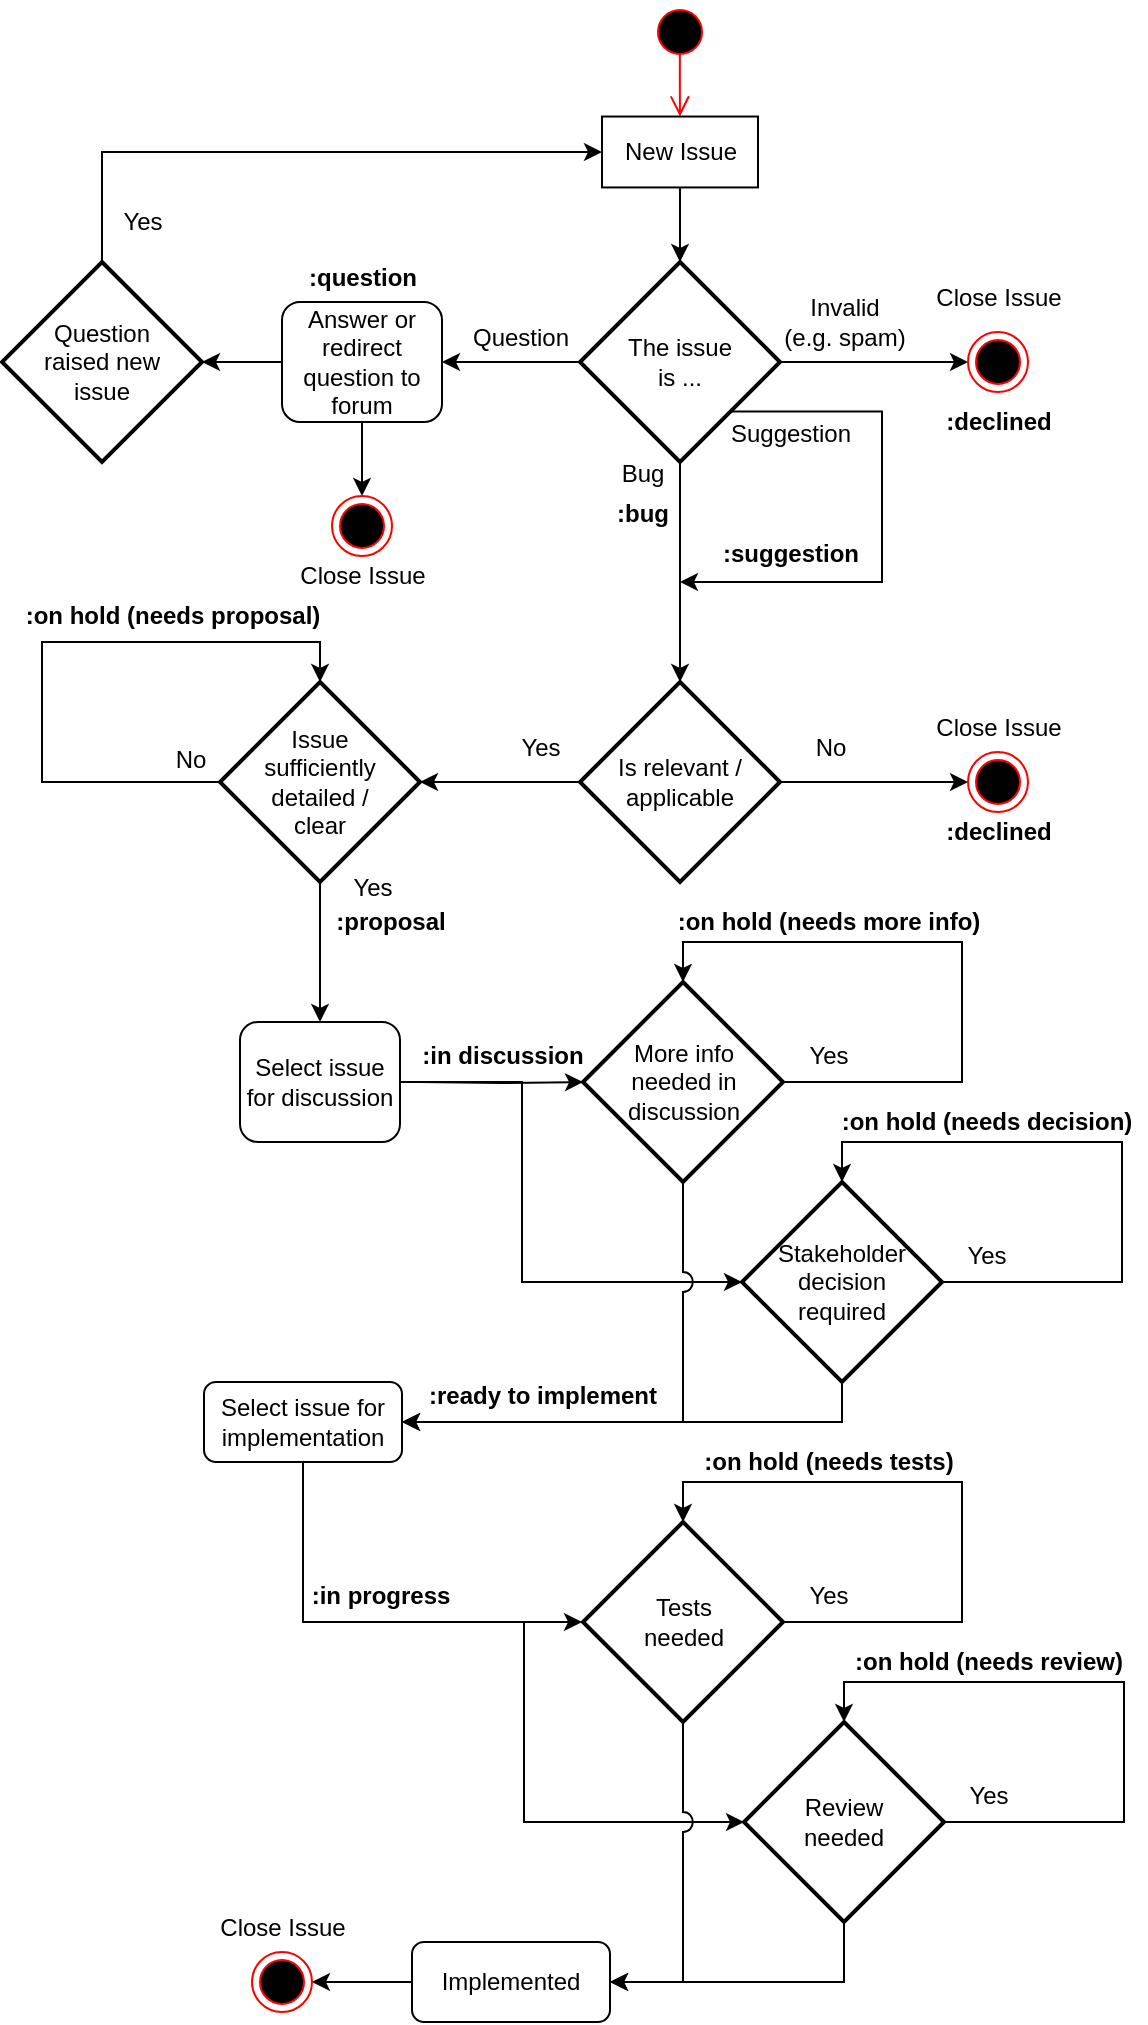 <mxfile version="12.9.11" type="device"><diagram id="apH8rJR4bKpKy5D9_kc9" name="Page-1"><mxGraphModel dx="1186" dy="670" grid="1" gridSize="10" guides="1" tooltips="1" connect="1" arrows="1" fold="1" page="1" pageScale="1" pageWidth="850" pageHeight="1100" math="0" shadow="0"><root><mxCell id="0"/><mxCell id="1" parent="0"/><mxCell id="WGjeJoOMss-FF82OnI7j-1" value="" style="ellipse;html=1;shape=startState;fillColor=#000000;strokeColor=#ff0000;" vertex="1" parent="1"><mxGeometry x="384" y="30" width="30" height="30" as="geometry"/></mxCell><mxCell id="WGjeJoOMss-FF82OnI7j-2" value="" style="edgeStyle=orthogonalEdgeStyle;html=1;verticalAlign=bottom;endArrow=open;endSize=8;strokeColor=#ff0000;entryX=0.5;entryY=0;entryDx=0;entryDy=0;exitX=0.498;exitY=0.851;exitDx=0;exitDy=0;exitPerimeter=0;" edge="1" parent="1" source="WGjeJoOMss-FF82OnI7j-1" target="WGjeJoOMss-FF82OnI7j-9"><mxGeometry relative="1" as="geometry"><mxPoint x="399" y="80" as="targetPoint"/></mxGeometry></mxCell><mxCell id="WGjeJoOMss-FF82OnI7j-3" value="" style="edgeStyle=orthogonalEdgeStyle;rounded=0;orthogonalLoop=1;jettySize=auto;html=1;exitX=0.745;exitY=0.748;exitDx=0;exitDy=0;exitPerimeter=0;" edge="1" parent="1" source="WGjeJoOMss-FF82OnI7j-7"><mxGeometry relative="1" as="geometry"><mxPoint x="399" y="320" as="targetPoint"/><Array as="points"><mxPoint x="500" y="235"/><mxPoint x="500" y="320"/><mxPoint x="399" y="320"/></Array></mxGeometry></mxCell><mxCell id="WGjeJoOMss-FF82OnI7j-4" style="edgeStyle=orthogonalEdgeStyle;rounded=0;orthogonalLoop=1;jettySize=auto;html=1;exitX=0.5;exitY=1;exitDx=0;exitDy=0;exitPerimeter=0;entryX=0.5;entryY=0;entryDx=0;entryDy=0;entryPerimeter=0;" edge="1" parent="1" source="WGjeJoOMss-FF82OnI7j-7" target="WGjeJoOMss-FF82OnI7j-31"><mxGeometry relative="1" as="geometry"><mxPoint x="399" y="300" as="targetPoint"/></mxGeometry></mxCell><mxCell id="WGjeJoOMss-FF82OnI7j-5" style="edgeStyle=orthogonalEdgeStyle;rounded=0;orthogonalLoop=1;jettySize=auto;html=1;exitX=0;exitY=0.5;exitDx=0;exitDy=0;exitPerimeter=0;entryX=1;entryY=0.5;entryDx=0;entryDy=0;" edge="1" parent="1" source="WGjeJoOMss-FF82OnI7j-7" target="WGjeJoOMss-FF82OnI7j-13"><mxGeometry relative="1" as="geometry"><mxPoint x="258" y="209.995" as="targetPoint"/></mxGeometry></mxCell><mxCell id="WGjeJoOMss-FF82OnI7j-6" style="edgeStyle=orthogonalEdgeStyle;rounded=0;orthogonalLoop=1;jettySize=auto;html=1;exitX=1;exitY=0.5;exitDx=0;exitDy=0;exitPerimeter=0;entryX=0;entryY=0.5;entryDx=0;entryDy=0;" edge="1" parent="1" source="WGjeJoOMss-FF82OnI7j-7" target="WGjeJoOMss-FF82OnI7j-15"><mxGeometry relative="1" as="geometry"><mxPoint x="520" y="210.005" as="targetPoint"/></mxGeometry></mxCell><mxCell id="WGjeJoOMss-FF82OnI7j-7" value="The issue&lt;br&gt;is ..." style="strokeWidth=2;html=1;shape=mxgraph.flowchart.decision;whiteSpace=wrap;" vertex="1" parent="1"><mxGeometry x="349" y="160" width="100" height="100" as="geometry"/></mxCell><mxCell id="WGjeJoOMss-FF82OnI7j-8" value="" style="edgeStyle=orthogonalEdgeStyle;rounded=0;orthogonalLoop=1;jettySize=auto;html=1;" edge="1" parent="1" source="WGjeJoOMss-FF82OnI7j-9" target="WGjeJoOMss-FF82OnI7j-7"><mxGeometry relative="1" as="geometry"/></mxCell><mxCell id="WGjeJoOMss-FF82OnI7j-9" value="New Issue" style="html=1;" vertex="1" parent="1"><mxGeometry x="360" y="87.27" width="78" height="35.45" as="geometry"/></mxCell><mxCell id="WGjeJoOMss-FF82OnI7j-10" value="Invalid&lt;br&gt;(e.g. spam)" style="text;html=1;align=center;verticalAlign=middle;resizable=0;points=[];autosize=1;" vertex="1" parent="1"><mxGeometry x="441" y="175" width="80" height="30" as="geometry"/></mxCell><mxCell id="WGjeJoOMss-FF82OnI7j-11" value="Question" style="text;html=1;align=center;verticalAlign=middle;resizable=0;points=[];autosize=1;" vertex="1" parent="1"><mxGeometry x="289" y="188" width="60" height="20" as="geometry"/></mxCell><mxCell id="WGjeJoOMss-FF82OnI7j-12" value="" style="edgeStyle=orthogonalEdgeStyle;rounded=0;orthogonalLoop=1;jettySize=auto;html=1;" edge="1" parent="1" source="WGjeJoOMss-FF82OnI7j-13" target="WGjeJoOMss-FF82OnI7j-19"><mxGeometry relative="1" as="geometry"/></mxCell><mxCell id="WGjeJoOMss-FF82OnI7j-13" value="Answer or redirect question to forum" style="shape=ext;rounded=1;html=1;whiteSpace=wrap;" vertex="1" parent="1"><mxGeometry x="200" y="180" width="80" height="60" as="geometry"/></mxCell><mxCell id="WGjeJoOMss-FF82OnI7j-14" value="" style="group" vertex="1" connectable="0" parent="1"><mxGeometry x="518" y="168" width="80" height="57" as="geometry"/></mxCell><mxCell id="WGjeJoOMss-FF82OnI7j-15" value="" style="ellipse;html=1;shape=endState;fillColor=#000000;strokeColor=#ff0000;" vertex="1" parent="WGjeJoOMss-FF82OnI7j-14"><mxGeometry x="25" y="27" width="30" height="30" as="geometry"/></mxCell><mxCell id="WGjeJoOMss-FF82OnI7j-16" value="Close Issue" style="text;html=1;align=center;verticalAlign=middle;resizable=0;points=[];autosize=1;" vertex="1" parent="WGjeJoOMss-FF82OnI7j-14"><mxGeometry width="80" height="20" as="geometry"/></mxCell><mxCell id="WGjeJoOMss-FF82OnI7j-17" style="edgeStyle=orthogonalEdgeStyle;rounded=0;orthogonalLoop=1;jettySize=auto;html=1;exitX=0.5;exitY=0;exitDx=0;exitDy=0;exitPerimeter=0;entryX=0;entryY=0.5;entryDx=0;entryDy=0;" edge="1" parent="1" source="WGjeJoOMss-FF82OnI7j-19" target="WGjeJoOMss-FF82OnI7j-9"><mxGeometry relative="1" as="geometry"/></mxCell><mxCell id="WGjeJoOMss-FF82OnI7j-18" style="edgeStyle=orthogonalEdgeStyle;rounded=0;orthogonalLoop=1;jettySize=auto;html=1;entryX=0.5;entryY=0;entryDx=0;entryDy=0;exitX=0.5;exitY=1;exitDx=0;exitDy=0;" edge="1" parent="1" source="WGjeJoOMss-FF82OnI7j-13" target="WGjeJoOMss-FF82OnI7j-22"><mxGeometry relative="1" as="geometry"><mxPoint x="239.667" y="290.0" as="targetPoint"/><mxPoint x="240" y="260" as="sourcePoint"/></mxGeometry></mxCell><mxCell id="WGjeJoOMss-FF82OnI7j-19" value="Question&lt;br&gt;raised new&lt;br&gt;issue" style="strokeWidth=2;html=1;shape=mxgraph.flowchart.decision;whiteSpace=wrap;" vertex="1" parent="1"><mxGeometry x="60" y="160" width="100" height="100" as="geometry"/></mxCell><mxCell id="WGjeJoOMss-FF82OnI7j-20" value="Yes" style="text;html=1;align=center;verticalAlign=middle;resizable=0;points=[];autosize=1;" vertex="1" parent="1"><mxGeometry x="110" y="130" width="40" height="20" as="geometry"/></mxCell><mxCell id="WGjeJoOMss-FF82OnI7j-21" value="" style="group" vertex="1" connectable="0" parent="1"><mxGeometry x="200" y="250" width="80" height="57" as="geometry"/></mxCell><mxCell id="WGjeJoOMss-FF82OnI7j-22" value="" style="ellipse;html=1;shape=endState;fillColor=#000000;strokeColor=#ff0000;" vertex="1" parent="WGjeJoOMss-FF82OnI7j-21"><mxGeometry x="25" y="27" width="30" height="30" as="geometry"/></mxCell><mxCell id="WGjeJoOMss-FF82OnI7j-23" value="Close Issue" style="text;html=1;align=center;verticalAlign=middle;resizable=0;points=[];autosize=1;" vertex="1" parent="1"><mxGeometry x="200" y="307" width="80" height="20" as="geometry"/></mxCell><mxCell id="WGjeJoOMss-FF82OnI7j-24" value="Bug" style="text;html=1;align=center;verticalAlign=middle;resizable=0;points=[];autosize=1;" vertex="1" parent="1"><mxGeometry x="360" y="256" width="40" height="20" as="geometry"/></mxCell><mxCell id="WGjeJoOMss-FF82OnI7j-25" value="Suggestion" style="text;html=1;align=center;verticalAlign=middle;resizable=0;points=[];autosize=1;" vertex="1" parent="1"><mxGeometry x="414" y="236" width="80" height="20" as="geometry"/></mxCell><mxCell id="WGjeJoOMss-FF82OnI7j-26" value="&lt;b style=&quot;font-style: normal&quot;&gt;:question&lt;/b&gt;" style="text;html=1;align=center;verticalAlign=middle;resizable=0;points=[];autosize=1;fontStyle=2" vertex="1" parent="1"><mxGeometry x="205" y="158" width="70" height="20" as="geometry"/></mxCell><mxCell id="WGjeJoOMss-FF82OnI7j-27" value="&lt;b style=&quot;font-style: normal&quot;&gt;:bug&lt;/b&gt;" style="text;html=1;align=center;verticalAlign=middle;resizable=0;points=[];autosize=1;fontStyle=2" vertex="1" parent="1"><mxGeometry x="360" y="276" width="40" height="20" as="geometry"/></mxCell><mxCell id="WGjeJoOMss-FF82OnI7j-28" value="&lt;b style=&quot;font-style: normal&quot;&gt;:suggestion&lt;/b&gt;" style="text;html=1;align=center;verticalAlign=middle;resizable=0;points=[];autosize=1;fontStyle=2" vertex="1" parent="1"><mxGeometry x="414" y="296" width="80" height="20" as="geometry"/></mxCell><mxCell id="WGjeJoOMss-FF82OnI7j-29" value="" style="edgeStyle=orthogonalEdgeStyle;rounded=0;orthogonalLoop=1;jettySize=auto;html=1;fontColor=#FF0000;entryX=0;entryY=0.5;entryDx=0;entryDy=0;" edge="1" parent="1" source="WGjeJoOMss-FF82OnI7j-31" target="WGjeJoOMss-FF82OnI7j-38"><mxGeometry relative="1" as="geometry"><mxPoint x="529" y="407" as="targetPoint"/></mxGeometry></mxCell><mxCell id="WGjeJoOMss-FF82OnI7j-30" value="" style="edgeStyle=orthogonalEdgeStyle;rounded=0;orthogonalLoop=1;jettySize=auto;html=1;fontColor=#FF0000;" edge="1" parent="1" source="WGjeJoOMss-FF82OnI7j-31" target="WGjeJoOMss-FF82OnI7j-34"><mxGeometry relative="1" as="geometry"/></mxCell><mxCell id="WGjeJoOMss-FF82OnI7j-31" value="Is relevant / applicable" style="strokeWidth=2;html=1;shape=mxgraph.flowchart.decision;whiteSpace=wrap;" vertex="1" parent="1"><mxGeometry x="349" y="370" width="100" height="100" as="geometry"/></mxCell><mxCell id="WGjeJoOMss-FF82OnI7j-32" value="" style="edgeStyle=orthogonalEdgeStyle;rounded=0;orthogonalLoop=1;jettySize=auto;html=1;fontColor=#FF0000;exitX=0;exitY=0.5;exitDx=0;exitDy=0;exitPerimeter=0;entryX=0.5;entryY=0;entryDx=0;entryDy=0;entryPerimeter=0;" edge="1" parent="1" source="WGjeJoOMss-FF82OnI7j-34" target="WGjeJoOMss-FF82OnI7j-34"><mxGeometry relative="1" as="geometry"><mxPoint x="140" y="470" as="targetPoint"/><Array as="points"><mxPoint x="80" y="420"/><mxPoint x="80" y="350"/><mxPoint x="219" y="350"/></Array></mxGeometry></mxCell><mxCell id="WGjeJoOMss-FF82OnI7j-33" value="" style="edgeStyle=orthogonalEdgeStyle;rounded=0;orthogonalLoop=1;jettySize=auto;html=1;fontColor=#FF0000;entryX=0.5;entryY=0;entryDx=0;entryDy=0;" edge="1" parent="1" source="WGjeJoOMss-FF82OnI7j-34" target="WGjeJoOMss-FF82OnI7j-60"><mxGeometry relative="1" as="geometry"><mxPoint x="219" y="520" as="targetPoint"/></mxGeometry></mxCell><mxCell id="WGjeJoOMss-FF82OnI7j-34" value="Issue&lt;br&gt;sufficiently&lt;br&gt;detailed /&lt;br&gt;clear" style="strokeWidth=2;html=1;shape=mxgraph.flowchart.decision;whiteSpace=wrap;" vertex="1" parent="1"><mxGeometry x="169" y="370" width="100" height="100" as="geometry"/></mxCell><mxCell id="WGjeJoOMss-FF82OnI7j-35" value="No" style="text;html=1;align=center;verticalAlign=middle;resizable=0;points=[];autosize=1;" vertex="1" parent="1"><mxGeometry x="459" y="393" width="30" height="20" as="geometry"/></mxCell><mxCell id="WGjeJoOMss-FF82OnI7j-36" value="" style="group" vertex="1" connectable="0" parent="1"><mxGeometry x="518" y="383" width="80" height="52" as="geometry"/></mxCell><mxCell id="WGjeJoOMss-FF82OnI7j-37" value="Close Issue" style="text;html=1;align=center;verticalAlign=middle;resizable=0;points=[];autosize=1;" vertex="1" parent="WGjeJoOMss-FF82OnI7j-36"><mxGeometry width="80" height="20" as="geometry"/></mxCell><mxCell id="WGjeJoOMss-FF82OnI7j-38" value="" style="ellipse;html=1;shape=endState;fillColor=#000000;strokeColor=#ff0000;" vertex="1" parent="WGjeJoOMss-FF82OnI7j-36"><mxGeometry x="25" y="22" width="30" height="30" as="geometry"/></mxCell><mxCell id="WGjeJoOMss-FF82OnI7j-39" value="&lt;b style=&quot;font-style: normal&quot;&gt;:declined&lt;/b&gt;" style="text;html=1;align=center;verticalAlign=middle;resizable=0;points=[];autosize=1;fontStyle=2" vertex="1" parent="1"><mxGeometry x="523" y="230" width="70" height="20" as="geometry"/></mxCell><mxCell id="WGjeJoOMss-FF82OnI7j-40" value="&lt;b style=&quot;font-style: normal&quot;&gt;:declined&lt;/b&gt;" style="text;html=1;align=center;verticalAlign=middle;resizable=0;points=[];autosize=1;fontStyle=2" vertex="1" parent="1"><mxGeometry x="523" y="435" width="70" height="20" as="geometry"/></mxCell><mxCell id="WGjeJoOMss-FF82OnI7j-41" value="Yes" style="text;html=1;align=center;verticalAlign=middle;resizable=0;points=[];autosize=1;" vertex="1" parent="1"><mxGeometry x="309" y="393" width="40" height="20" as="geometry"/></mxCell><mxCell id="WGjeJoOMss-FF82OnI7j-42" value="No" style="text;html=1;align=center;verticalAlign=middle;resizable=0;points=[];autosize=1;" vertex="1" parent="1"><mxGeometry x="139" y="399" width="30" height="20" as="geometry"/></mxCell><mxCell id="WGjeJoOMss-FF82OnI7j-43" value="&lt;b style=&quot;font-style: normal&quot;&gt;:on hold (needs proposal)&lt;/b&gt;" style="text;html=1;align=center;verticalAlign=middle;resizable=0;points=[];autosize=1;fontStyle=2" vertex="1" parent="1"><mxGeometry x="65" y="327" width="160" height="20" as="geometry"/></mxCell><mxCell id="WGjeJoOMss-FF82OnI7j-44" value="Yes" style="text;html=1;align=center;verticalAlign=middle;resizable=0;points=[];autosize=1;" vertex="1" parent="1"><mxGeometry x="225" y="463" width="40" height="20" as="geometry"/></mxCell><mxCell id="WGjeJoOMss-FF82OnI7j-45" value="&lt;b style=&quot;font-style: normal&quot;&gt;:proposal&lt;/b&gt;" style="text;html=1;align=center;verticalAlign=middle;resizable=0;points=[];autosize=1;fontStyle=2" vertex="1" parent="1"><mxGeometry x="219" y="480" width="70" height="20" as="geometry"/></mxCell><mxCell id="WGjeJoOMss-FF82OnI7j-46" value="" style="edgeStyle=orthogonalEdgeStyle;rounded=0;orthogonalLoop=1;jettySize=auto;html=1;fontColor=#FF0000;" edge="1" parent="1" target="WGjeJoOMss-FF82OnI7j-48"><mxGeometry relative="1" as="geometry"><mxPoint x="269" y="570" as="sourcePoint"/></mxGeometry></mxCell><mxCell id="WGjeJoOMss-FF82OnI7j-47" value="" style="edgeStyle=orthogonalEdgeStyle;rounded=0;orthogonalLoop=1;jettySize=auto;html=1;fontColor=#FF0000;entryX=0.5;entryY=0;entryDx=0;entryDy=0;entryPerimeter=0;" edge="1" parent="1" source="WGjeJoOMss-FF82OnI7j-48" target="WGjeJoOMss-FF82OnI7j-48"><mxGeometry relative="1" as="geometry"><mxPoint x="541.5" y="520" as="targetPoint"/><Array as="points"><mxPoint x="540" y="570"/><mxPoint x="540" y="500"/><mxPoint x="401" y="500"/></Array></mxGeometry></mxCell><mxCell id="WGjeJoOMss-FF82OnI7j-48" value="More info&lt;br&gt;needed in&lt;br&gt;discussion" style="strokeWidth=2;html=1;shape=mxgraph.flowchart.decision;whiteSpace=wrap;" vertex="1" parent="1"><mxGeometry x="350.5" y="520" width="100" height="100" as="geometry"/></mxCell><mxCell id="WGjeJoOMss-FF82OnI7j-49" value="&lt;b style=&quot;font-style: normal&quot;&gt;:in discussion&lt;/b&gt;" style="text;html=1;align=center;verticalAlign=middle;resizable=0;points=[];autosize=1;fontStyle=2" vertex="1" parent="1"><mxGeometry x="260" y="547" width="100" height="20" as="geometry"/></mxCell><mxCell id="WGjeJoOMss-FF82OnI7j-50" value="Yes" style="text;html=1;align=center;verticalAlign=middle;resizable=0;points=[];autosize=1;" vertex="1" parent="1"><mxGeometry x="452.5" y="547" width="40" height="20" as="geometry"/></mxCell><mxCell id="WGjeJoOMss-FF82OnI7j-51" value="&lt;b style=&quot;font-style: normal&quot;&gt;:on hold (needs more info)&lt;/b&gt;" style="text;html=1;align=center;verticalAlign=middle;resizable=0;points=[];autosize=1;fontStyle=2" vertex="1" parent="1"><mxGeometry x="387.5" y="480" width="170" height="20" as="geometry"/></mxCell><mxCell id="WGjeJoOMss-FF82OnI7j-52" value="" style="edgeStyle=orthogonalEdgeStyle;rounded=0;orthogonalLoop=1;jettySize=auto;html=1;fontColor=#FF0000;entryX=0;entryY=0.5;entryDx=0;entryDy=0;entryPerimeter=0;exitX=1;exitY=0.5;exitDx=0;exitDy=0;" edge="1" parent="1" source="WGjeJoOMss-FF82OnI7j-60" target="WGjeJoOMss-FF82OnI7j-55"><mxGeometry relative="1" as="geometry"><mxPoint x="270" y="570" as="sourcePoint"/><mxPoint x="360" y="650" as="targetPoint"/><Array as="points"><mxPoint x="320" y="570"/><mxPoint x="320" y="670"/></Array></mxGeometry></mxCell><mxCell id="WGjeJoOMss-FF82OnI7j-53" value="" style="edgeStyle=orthogonalEdgeStyle;rounded=0;orthogonalLoop=1;jettySize=auto;html=1;fontColor=#FF0000;entryX=0.5;entryY=0;entryDx=0;entryDy=0;entryPerimeter=0;" edge="1" parent="1" source="WGjeJoOMss-FF82OnI7j-55" target="WGjeJoOMss-FF82OnI7j-55"><mxGeometry relative="1" as="geometry"><mxPoint x="621" y="620" as="targetPoint"/><Array as="points"><mxPoint x="620" y="670"/><mxPoint x="620" y="600"/><mxPoint x="480" y="600"/></Array></mxGeometry></mxCell><mxCell id="WGjeJoOMss-FF82OnI7j-54" style="edgeStyle=orthogonalEdgeStyle;rounded=0;orthogonalLoop=1;jettySize=auto;html=1;exitX=0.5;exitY=1;exitDx=0;exitDy=0;exitPerimeter=0;fontColor=#FF0000;entryX=1;entryY=0.5;entryDx=0;entryDy=0;" edge="1" parent="1" source="WGjeJoOMss-FF82OnI7j-55" target="WGjeJoOMss-FF82OnI7j-62"><mxGeometry relative="1" as="geometry"><mxPoint x="400" y="770" as="targetPoint"/><Array as="points"><mxPoint x="480" y="740"/></Array></mxGeometry></mxCell><mxCell id="WGjeJoOMss-FF82OnI7j-55" value="Stakeholder&lt;br&gt;decision&lt;br&gt;required" style="strokeWidth=2;html=1;shape=mxgraph.flowchart.decision;whiteSpace=wrap;" vertex="1" parent="1"><mxGeometry x="430" y="620" width="100" height="100" as="geometry"/></mxCell><mxCell id="WGjeJoOMss-FF82OnI7j-56" value="Yes" style="text;html=1;align=center;verticalAlign=middle;resizable=0;points=[];autosize=1;" vertex="1" parent="1"><mxGeometry x="532" y="647" width="40" height="20" as="geometry"/></mxCell><mxCell id="WGjeJoOMss-FF82OnI7j-57" value="&lt;b style=&quot;font-style: normal&quot;&gt;:on hold (needs decision)&lt;/b&gt;" style="text;html=1;align=center;verticalAlign=middle;resizable=0;points=[];autosize=1;fontStyle=2" vertex="1" parent="1"><mxGeometry x="472" y="580" width="160" height="20" as="geometry"/></mxCell><mxCell id="WGjeJoOMss-FF82OnI7j-58" style="edgeStyle=orthogonalEdgeStyle;rounded=0;orthogonalLoop=1;jettySize=auto;html=1;exitX=0.5;exitY=1;exitDx=0;exitDy=0;exitPerimeter=0;fontColor=#FF0000;jumpStyle=arc;jumpSize=10;entryX=1;entryY=0.5;entryDx=0;entryDy=0;" edge="1" parent="1" source="WGjeJoOMss-FF82OnI7j-48" target="WGjeJoOMss-FF82OnI7j-62"><mxGeometry relative="1" as="geometry"><mxPoint x="400.5" y="720" as="targetPoint"/></mxGeometry></mxCell><mxCell id="WGjeJoOMss-FF82OnI7j-59" value="&lt;b style=&quot;font-style: normal&quot;&gt;:ready to implement&lt;/b&gt;" style="text;html=1;align=center;verticalAlign=middle;resizable=0;points=[];autosize=1;fontStyle=2" vertex="1" parent="1"><mxGeometry x="265" y="717" width="130" height="20" as="geometry"/></mxCell><mxCell id="WGjeJoOMss-FF82OnI7j-60" value="Select issue for discussion" style="shape=ext;rounded=1;html=1;whiteSpace=wrap;" vertex="1" parent="1"><mxGeometry x="179" y="540" width="80" height="60" as="geometry"/></mxCell><mxCell id="WGjeJoOMss-FF82OnI7j-61" value="" style="edgeStyle=orthogonalEdgeStyle;rounded=0;jumpStyle=arc;jumpSize=10;orthogonalLoop=1;jettySize=auto;html=1;fontColor=#FF0000;exitX=0.5;exitY=1;exitDx=0;exitDy=0;" edge="1" parent="1" source="WGjeJoOMss-FF82OnI7j-62"><mxGeometry relative="1" as="geometry"><mxPoint x="350" y="840" as="targetPoint"/><Array as="points"><mxPoint x="211" y="840"/></Array></mxGeometry></mxCell><mxCell id="WGjeJoOMss-FF82OnI7j-62" value="Select issue for implementation" style="shape=ext;rounded=1;html=1;whiteSpace=wrap;" vertex="1" parent="1"><mxGeometry x="161" y="720" width="99" height="40" as="geometry"/></mxCell><mxCell id="WGjeJoOMss-FF82OnI7j-63" value="&lt;b style=&quot;font-style: normal&quot;&gt;:in progress&lt;/b&gt;" style="text;html=1;align=center;verticalAlign=middle;resizable=0;points=[];autosize=1;fontStyle=2" vertex="1" parent="1"><mxGeometry x="209" y="817" width="80" height="20" as="geometry"/></mxCell><mxCell id="WGjeJoOMss-FF82OnI7j-64" value="" style="edgeStyle=orthogonalEdgeStyle;rounded=0;orthogonalLoop=1;jettySize=auto;html=1;fontColor=#FF0000;entryX=0.5;entryY=0;entryDx=0;entryDy=0;entryPerimeter=0;" edge="1" parent="1" source="WGjeJoOMss-FF82OnI7j-65" target="WGjeJoOMss-FF82OnI7j-65"><mxGeometry relative="1" as="geometry"><mxPoint x="541.5" y="790" as="targetPoint"/><Array as="points"><mxPoint x="540" y="840"/><mxPoint x="540" y="770"/><mxPoint x="401" y="770"/></Array></mxGeometry></mxCell><mxCell id="WGjeJoOMss-FF82OnI7j-65" value="Tests&lt;br&gt;needed" style="strokeWidth=2;html=1;shape=mxgraph.flowchart.decision;whiteSpace=wrap;" vertex="1" parent="1"><mxGeometry x="350.5" y="790" width="100" height="100" as="geometry"/></mxCell><mxCell id="WGjeJoOMss-FF82OnI7j-66" value="Yes" style="text;html=1;align=center;verticalAlign=middle;resizable=0;points=[];autosize=1;" vertex="1" parent="1"><mxGeometry x="452.5" y="817" width="40" height="20" as="geometry"/></mxCell><mxCell id="WGjeJoOMss-FF82OnI7j-67" value="&lt;b style=&quot;font-style: normal&quot;&gt;:on hold (needs tests)&lt;/b&gt;" style="text;html=1;align=center;verticalAlign=middle;resizable=0;points=[];autosize=1;fontStyle=2" vertex="1" parent="1"><mxGeometry x="402.5" y="750" width="140" height="20" as="geometry"/></mxCell><mxCell id="WGjeJoOMss-FF82OnI7j-68" value="" style="edgeStyle=orthogonalEdgeStyle;rounded=0;orthogonalLoop=1;jettySize=auto;html=1;fontColor=#FF0000;entryX=0;entryY=0.5;entryDx=0;entryDy=0;entryPerimeter=0;exitX=1;exitY=0.5;exitDx=0;exitDy=0;" edge="1" parent="1" target="WGjeJoOMss-FF82OnI7j-71"><mxGeometry relative="1" as="geometry"><mxPoint x="260" y="840" as="sourcePoint"/><mxPoint x="361" y="920" as="targetPoint"/><Array as="points"><mxPoint x="321" y="840"/><mxPoint x="321" y="940"/></Array></mxGeometry></mxCell><mxCell id="WGjeJoOMss-FF82OnI7j-69" value="" style="edgeStyle=orthogonalEdgeStyle;rounded=0;orthogonalLoop=1;jettySize=auto;html=1;fontColor=#FF0000;entryX=0.5;entryY=0;entryDx=0;entryDy=0;entryPerimeter=0;" edge="1" parent="1" source="WGjeJoOMss-FF82OnI7j-71" target="WGjeJoOMss-FF82OnI7j-71"><mxGeometry relative="1" as="geometry"><mxPoint x="622" y="890" as="targetPoint"/><Array as="points"><mxPoint x="621" y="940"/><mxPoint x="621" y="870"/><mxPoint x="481" y="870"/></Array></mxGeometry></mxCell><mxCell id="WGjeJoOMss-FF82OnI7j-70" value="" style="edgeStyle=orthogonalEdgeStyle;rounded=0;jumpStyle=arc;jumpSize=10;orthogonalLoop=1;jettySize=auto;html=1;fontColor=#FF0000;entryX=1;entryY=0.5;entryDx=0;entryDy=0;exitX=0.5;exitY=1;exitDx=0;exitDy=0;exitPerimeter=0;" edge="1" parent="1" source="WGjeJoOMss-FF82OnI7j-71" target="WGjeJoOMss-FF82OnI7j-75"><mxGeometry relative="1" as="geometry"><mxPoint x="481" y="1070" as="targetPoint"/></mxGeometry></mxCell><mxCell id="WGjeJoOMss-FF82OnI7j-71" value="Review&lt;br&gt;needed" style="strokeWidth=2;html=1;shape=mxgraph.flowchart.decision;whiteSpace=wrap;" vertex="1" parent="1"><mxGeometry x="431" y="890" width="100" height="100" as="geometry"/></mxCell><mxCell id="WGjeJoOMss-FF82OnI7j-72" value="Yes" style="text;html=1;align=center;verticalAlign=middle;resizable=0;points=[];autosize=1;" vertex="1" parent="1"><mxGeometry x="533" y="917" width="40" height="20" as="geometry"/></mxCell><mxCell id="WGjeJoOMss-FF82OnI7j-73" value="&lt;b style=&quot;font-style: normal&quot;&gt;:on hold (needs review)&lt;/b&gt;" style="text;html=1;align=center;verticalAlign=middle;resizable=0;points=[];autosize=1;fontStyle=2" vertex="1" parent="1"><mxGeometry x="478" y="850" width="150" height="20" as="geometry"/></mxCell><mxCell id="WGjeJoOMss-FF82OnI7j-74" style="edgeStyle=orthogonalEdgeStyle;rounded=0;jumpStyle=arc;jumpSize=10;orthogonalLoop=1;jettySize=auto;html=1;exitX=0;exitY=0.5;exitDx=0;exitDy=0;entryX=1;entryY=0.5;entryDx=0;entryDy=0;fontColor=#FF0000;" edge="1" parent="1" source="WGjeJoOMss-FF82OnI7j-75" target="WGjeJoOMss-FF82OnI7j-79"><mxGeometry relative="1" as="geometry"/></mxCell><mxCell id="WGjeJoOMss-FF82OnI7j-75" value="Implemented" style="shape=ext;rounded=1;html=1;whiteSpace=wrap;" vertex="1" parent="1"><mxGeometry x="265" y="1000" width="99" height="40" as="geometry"/></mxCell><mxCell id="WGjeJoOMss-FF82OnI7j-76" value="" style="edgeStyle=orthogonalEdgeStyle;rounded=0;jumpStyle=arc;jumpSize=10;orthogonalLoop=1;jettySize=auto;html=1;fontColor=#FF0000;entryX=1;entryY=0.5;entryDx=0;entryDy=0;" edge="1" parent="1" source="WGjeJoOMss-FF82OnI7j-65" target="WGjeJoOMss-FF82OnI7j-75"><mxGeometry relative="1" as="geometry"><mxPoint x="400.5" y="970" as="targetPoint"/><Array as="points"><mxPoint x="401" y="1020"/></Array></mxGeometry></mxCell><mxCell id="WGjeJoOMss-FF82OnI7j-77" value="" style="group" vertex="1" connectable="0" parent="1"><mxGeometry x="160" y="983" width="80" height="52" as="geometry"/></mxCell><mxCell id="WGjeJoOMss-FF82OnI7j-78" value="Close Issue" style="text;html=1;align=center;verticalAlign=middle;resizable=0;points=[];autosize=1;" vertex="1" parent="WGjeJoOMss-FF82OnI7j-77"><mxGeometry width="80" height="20" as="geometry"/></mxCell><mxCell id="WGjeJoOMss-FF82OnI7j-79" value="" style="ellipse;html=1;shape=endState;fillColor=#000000;strokeColor=#ff0000;" vertex="1" parent="WGjeJoOMss-FF82OnI7j-77"><mxGeometry x="25" y="22" width="30" height="30" as="geometry"/></mxCell></root></mxGraphModel></diagram></mxfile>